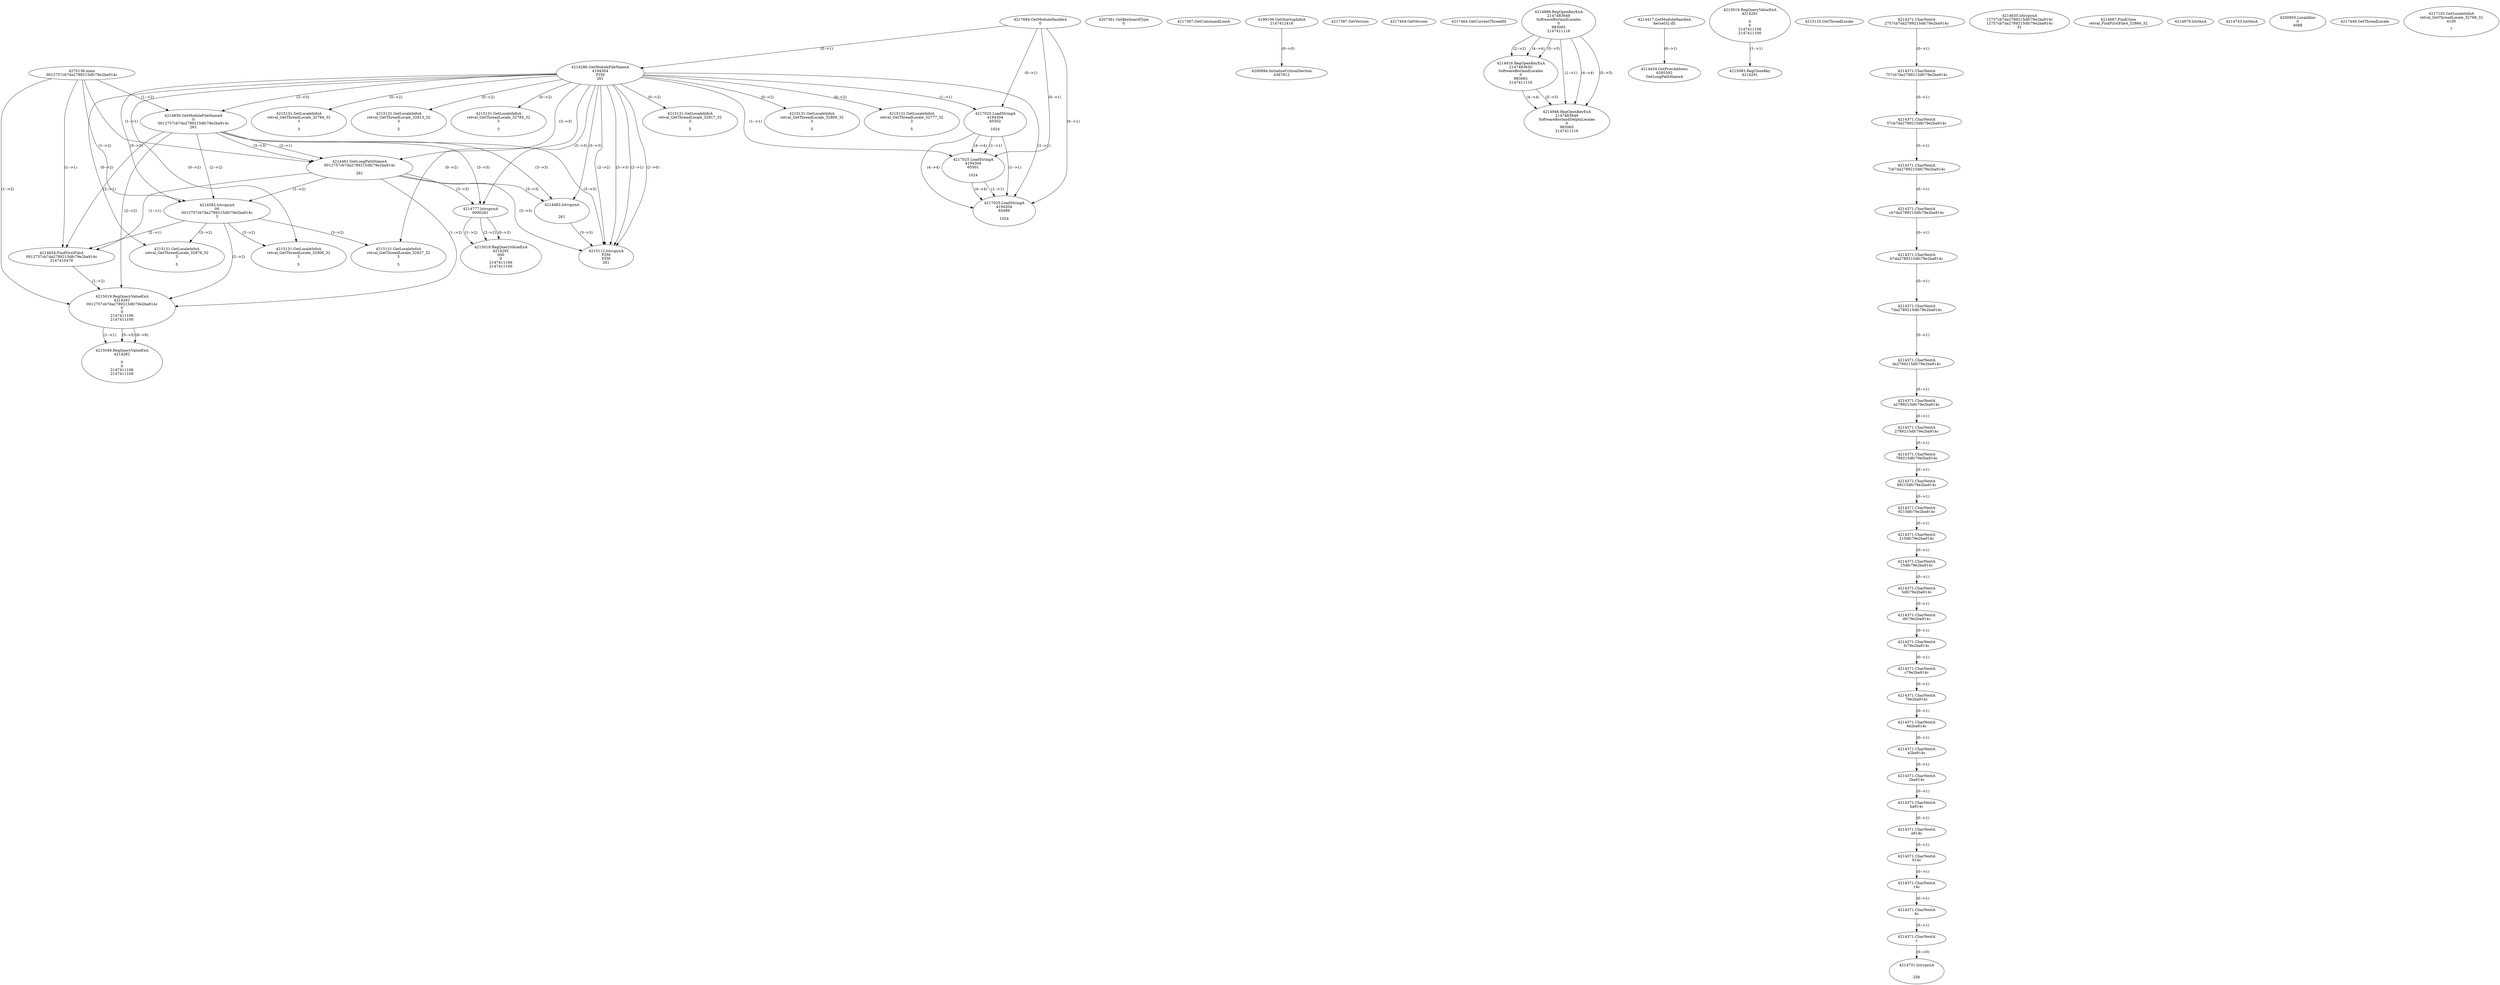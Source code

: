 // Global SCDG with merge call
digraph {
	0 [label="4270136.main
0012757cb7da2789215dfc79e2ba914c"]
	1 [label="4217684.GetModuleHandleA
0"]
	2 [label="4207361.GetKeyboardType
0"]
	3 [label="4217367.GetCommandLineA
"]
	4 [label="4199106.GetStartupInfoA
2147412416"]
	5 [label="4217387.GetVersion
"]
	6 [label="4217404.GetVersion
"]
	7 [label="4217464.GetCurrentThreadId
"]
	8 [label="4214286.GetModuleFileNameA
4194304
PZM
261"]
	1 -> 8 [label="(0-->1)"]
	9 [label="4214856.GetModuleFileNameA
0
0012757cb7da2789215dfc79e2ba914c
261"]
	0 -> 9 [label="(1-->2)"]
	8 -> 9 [label="(3-->3)"]
	10 [label="4214886.RegOpenKeyExA
2147483649
Software\Borland\Locales
0
983065
2147411116"]
	11 [label="4214417.GetModuleHandleA
kernel32.dll"]
	12 [label="4214434.GetProcAddress
6295592
GetLongPathNameA"]
	11 -> 12 [label="(0-->1)"]
	13 [label="4214461.GetLongPathNameA
0012757cb7da2789215dfc79e2ba914c

261"]
	0 -> 13 [label="(1-->1)"]
	9 -> 13 [label="(2-->1)"]
	8 -> 13 [label="(3-->3)"]
	9 -> 13 [label="(3-->3)"]
	14 [label="4214482.lstrcpynA


261"]
	8 -> 14 [label="(3-->3)"]
	9 -> 14 [label="(3-->3)"]
	13 -> 14 [label="(3-->3)"]
	15 [label="4215019.RegQueryValueExA
4214291

0
0
2147411106
2147411100"]
	16 [label="4215083.RegCloseKey
4214291"]
	15 -> 16 [label="(1-->1)"]
	17 [label="4215112.lstrcpynA
PZM
PZM
261"]
	8 -> 17 [label="(2-->1)"]
	8 -> 17 [label="(2-->2)"]
	8 -> 17 [label="(3-->3)"]
	9 -> 17 [label="(3-->3)"]
	13 -> 17 [label="(3-->3)"]
	14 -> 17 [label="(3-->3)"]
	8 -> 17 [label="(2-->0)"]
	18 [label="4215125.GetThreadLocale
"]
	19 [label="4215131.GetLocaleInfoA
retval_GetThreadLocale_32785_32
3

5"]
	8 -> 19 [label="(0-->2)"]
	20 [label="4217025.LoadStringA
4194304
65502

1024"]
	1 -> 20 [label="(0-->1)"]
	8 -> 20 [label="(1-->1)"]
	21 [label="4217025.LoadStringA
4194304
65501

1024"]
	1 -> 21 [label="(0-->1)"]
	8 -> 21 [label="(1-->1)"]
	20 -> 21 [label="(1-->1)"]
	20 -> 21 [label="(4-->4)"]
	22 [label="4217025.LoadStringA
4194304
65499

1024"]
	1 -> 22 [label="(0-->1)"]
	8 -> 22 [label="(1-->1)"]
	20 -> 22 [label="(1-->1)"]
	21 -> 22 [label="(1-->1)"]
	20 -> 22 [label="(4-->4)"]
	21 -> 22 [label="(4-->4)"]
	23 [label="4214916.RegOpenKeyExA
2147483650
Software\Borland\Locales
0
983065
2147411116"]
	10 -> 23 [label="(2-->2)"]
	10 -> 23 [label="(4-->4)"]
	10 -> 23 [label="(5-->5)"]
	24 [label="4214946.RegOpenKeyExA
2147483649
Software\Borland\Delphi\Locales
0
983065
2147411116"]
	10 -> 24 [label="(1-->1)"]
	10 -> 24 [label="(4-->4)"]
	23 -> 24 [label="(4-->4)"]
	10 -> 24 [label="(5-->5)"]
	23 -> 24 [label="(5-->5)"]
	25 [label="4214582.lstrcpynA
00
0012757cb7da2789215dfc79e2ba914c
3"]
	0 -> 25 [label="(1-->2)"]
	9 -> 25 [label="(2-->2)"]
	13 -> 25 [label="(1-->2)"]
	8 -> 25 [label="(0-->3)"]
	26 [label="4214371.CharNextA
2757cb7da2789215dfc79e2ba914c"]
	27 [label="4214371.CharNextA
757cb7da2789215dfc79e2ba914c"]
	26 -> 27 [label="(0-->1)"]
	28 [label="4214371.CharNextA
57cb7da2789215dfc79e2ba914c"]
	27 -> 28 [label="(0-->1)"]
	29 [label="4214371.CharNextA
7cb7da2789215dfc79e2ba914c"]
	28 -> 29 [label="(0-->1)"]
	30 [label="4214371.CharNextA
cb7da2789215dfc79e2ba914c"]
	29 -> 30 [label="(0-->1)"]
	31 [label="4214371.CharNextA
b7da2789215dfc79e2ba914c"]
	30 -> 31 [label="(0-->1)"]
	32 [label="4214371.CharNextA
7da2789215dfc79e2ba914c"]
	31 -> 32 [label="(0-->1)"]
	33 [label="4214371.CharNextA
da2789215dfc79e2ba914c"]
	32 -> 33 [label="(0-->1)"]
	34 [label="4214371.CharNextA
a2789215dfc79e2ba914c"]
	33 -> 34 [label="(0-->1)"]
	35 [label="4214371.CharNextA
2789215dfc79e2ba914c"]
	34 -> 35 [label="(0-->1)"]
	36 [label="4214371.CharNextA
789215dfc79e2ba914c"]
	35 -> 36 [label="(0-->1)"]
	37 [label="4214371.CharNextA
89215dfc79e2ba914c"]
	36 -> 37 [label="(0-->1)"]
	38 [label="4214371.CharNextA
9215dfc79e2ba914c"]
	37 -> 38 [label="(0-->1)"]
	39 [label="4214371.CharNextA
215dfc79e2ba914c"]
	38 -> 39 [label="(0-->1)"]
	40 [label="4214371.CharNextA
15dfc79e2ba914c"]
	39 -> 40 [label="(0-->1)"]
	41 [label="4214371.CharNextA
5dfc79e2ba914c"]
	40 -> 41 [label="(0-->1)"]
	42 [label="4214371.CharNextA
dfc79e2ba914c"]
	41 -> 42 [label="(0-->1)"]
	43 [label="4214371.CharNextA
fc79e2ba914c"]
	42 -> 43 [label="(0-->1)"]
	44 [label="4214371.CharNextA
c79e2ba914c"]
	43 -> 44 [label="(0-->1)"]
	45 [label="4214371.CharNextA
79e2ba914c"]
	44 -> 45 [label="(0-->1)"]
	46 [label="4214371.CharNextA
9e2ba914c"]
	45 -> 46 [label="(0-->1)"]
	47 [label="4214371.CharNextA
e2ba914c"]
	46 -> 47 [label="(0-->1)"]
	48 [label="4214371.CharNextA
2ba914c"]
	47 -> 48 [label="(0-->1)"]
	49 [label="4214371.CharNextA
ba914c"]
	48 -> 49 [label="(0-->1)"]
	50 [label="4214371.CharNextA
a914c"]
	49 -> 50 [label="(0-->1)"]
	51 [label="4214371.CharNextA
914c"]
	50 -> 51 [label="(0-->1)"]
	52 [label="4214371.CharNextA
14c"]
	51 -> 52 [label="(0-->1)"]
	53 [label="4214371.CharNextA
4c"]
	52 -> 53 [label="(0-->1)"]
	54 [label="4214371.CharNextA
c"]
	53 -> 54 [label="(0-->1)"]
	55 [label="4214635.lstrcpynA
12757cb7da2789215dfc79e2ba914c
12757cb7da2789215dfc79e2ba914c
31"]
	56 [label="4214654.FindFirstFileA
0012757cb7da2789215dfc79e2ba914c
2147410478"]
	0 -> 56 [label="(1-->1)"]
	9 -> 56 [label="(2-->1)"]
	13 -> 56 [label="(1-->1)"]
	25 -> 56 [label="(2-->1)"]
	57 [label="4214667.FindClose
retval_FindFirstFileA_32866_32"]
	58 [label="4214679.lstrlenA
"]
	59 [label="4214731.lstrcpynA


258"]
	54 -> 59 [label="(0-->0)"]
	60 [label="4214743.lstrlenA
"]
	61 [label="4214777.lstrcpynA
00\
00\
261"]
	8 -> 61 [label="(3-->3)"]
	9 -> 61 [label="(3-->3)"]
	13 -> 61 [label="(3-->3)"]
	62 [label="4215019.RegQueryValueExA
4214291
00\
0
0
2147411106
2147411100"]
	61 -> 62 [label="(1-->2)"]
	61 -> 62 [label="(2-->2)"]
	61 -> 62 [label="(0-->2)"]
	63 [label="4215131.GetLocaleInfoA
retval_GetThreadLocale_32927_32
3

5"]
	8 -> 63 [label="(0-->2)"]
	25 -> 63 [label="(3-->2)"]
	64 [label="4215019.RegQueryValueExA
4214291
0012757cb7da2789215dfc79e2ba914c
0
0
2147411106
2147411100"]
	0 -> 64 [label="(1-->2)"]
	9 -> 64 [label="(2-->2)"]
	13 -> 64 [label="(1-->2)"]
	25 -> 64 [label="(2-->2)"]
	56 -> 64 [label="(1-->2)"]
	65 [label="4215049.RegQueryValueExA
4214291

0
0
2147411106
2147411100"]
	64 -> 65 [label="(1-->1)"]
	64 -> 65 [label="(5-->5)"]
	64 -> 65 [label="(6-->6)"]
	66 [label="4215131.GetLocaleInfoA
retval_GetThreadLocale_32876_32
3

5"]
	8 -> 66 [label="(0-->2)"]
	25 -> 66 [label="(3-->2)"]
	67 [label="4200894.InitializeCriticalSection
4367812"]
	4 -> 67 [label="(0-->0)"]
	68 [label="4200955.LocalAlloc
0
4088"]
	69 [label="4217449.GetThreadLocale
"]
	70 [label="4217102.GetLocaleInfoA
retval_GetThreadLocale_32768_32
4100

7"]
	71 [label="4215131.GetLocaleInfoA
retval_GetThreadLocale_32906_32
3

5"]
	8 -> 71 [label="(0-->2)"]
	25 -> 71 [label="(3-->2)"]
	72 [label="4215131.GetLocaleInfoA
retval_GetThreadLocale_32817_32
3

5"]
	8 -> 72 [label="(0-->2)"]
	73 [label="4215131.GetLocaleInfoA
retval_GetThreadLocale_32809_32
3

5"]
	8 -> 73 [label="(0-->2)"]
	74 [label="4215131.GetLocaleInfoA
retval_GetThreadLocale_32777_32
3

5"]
	8 -> 74 [label="(0-->2)"]
	75 [label="4215131.GetLocaleInfoA
retval_GetThreadLocale_32794_32
3

5"]
	8 -> 75 [label="(0-->2)"]
	76 [label="4215131.GetLocaleInfoA
retval_GetThreadLocale_32813_32
3

5"]
	8 -> 76 [label="(0-->2)"]
}
